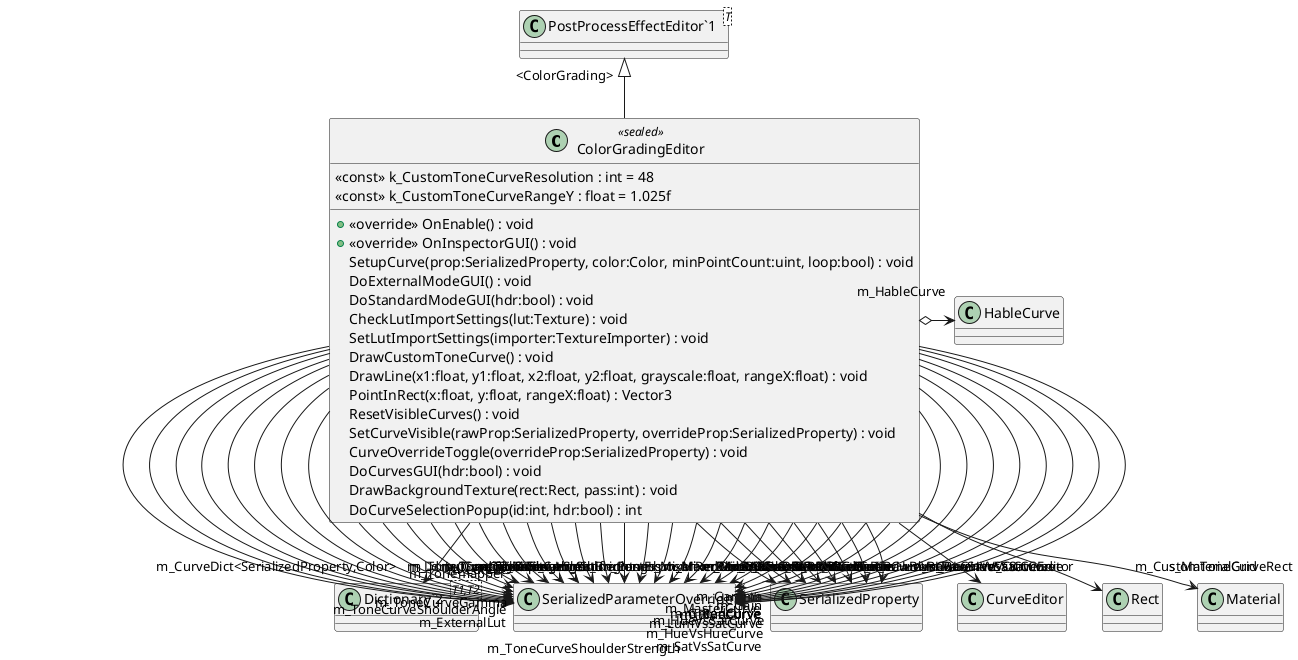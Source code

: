 @startuml
class ColorGradingEditor <<sealed>> {
    <<const>> k_CustomToneCurveResolution : int = 48
    <<const>> k_CustomToneCurveRangeY : float = 1.025f
    + <<override>> OnEnable() : void
    + <<override>> OnInspectorGUI() : void
    SetupCurve(prop:SerializedProperty, color:Color, minPointCount:uint, loop:bool) : void
    DoExternalModeGUI() : void
    DoStandardModeGUI(hdr:bool) : void
    CheckLutImportSettings(lut:Texture) : void
    SetLutImportSettings(importer:TextureImporter) : void
    DrawCustomToneCurve() : void
    DrawLine(x1:float, y1:float, x2:float, y2:float, grayscale:float, rangeX:float) : void
    PointInRect(x:float, y:float, rangeX:float) : Vector3
    ResetVisibleCurves() : void
    SetCurveVisible(rawProp:SerializedProperty, overrideProp:SerializedProperty) : void
    CurveOverrideToggle(overrideProp:SerializedProperty) : void
    DoCurvesGUI(hdr:bool) : void
    DrawBackgroundTexture(rect:Rect, pass:int) : void
    DoCurveSelectionPopup(id:int, hdr:bool) : int
}
class "PostProcessEffectEditor`1"<T> {
}
class "Dictionary`2"<T1,T2> {
}
"PostProcessEffectEditor`1" "<ColorGrading>" <|-- ColorGradingEditor
ColorGradingEditor --> "m_GradingMode" SerializedParameterOverride
ColorGradingEditor --> "m_ExternalLut" SerializedParameterOverride
ColorGradingEditor --> "m_Tonemapper" SerializedParameterOverride
ColorGradingEditor --> "m_ToneCurveToeStrength" SerializedParameterOverride
ColorGradingEditor --> "m_ToneCurveToeLength" SerializedParameterOverride
ColorGradingEditor --> "m_ToneCurveShoulderStrength" SerializedParameterOverride
ColorGradingEditor --> "m_ToneCurveShoulderLength" SerializedParameterOverride
ColorGradingEditor --> "m_ToneCurveShoulderAngle" SerializedParameterOverride
ColorGradingEditor --> "m_ToneCurveGamma" SerializedParameterOverride
ColorGradingEditor --> "m_LdrLut" SerializedParameterOverride
ColorGradingEditor --> "m_LdrLutContribution" SerializedParameterOverride
ColorGradingEditor --> "m_Temperature" SerializedParameterOverride
ColorGradingEditor --> "m_Tint" SerializedParameterOverride
ColorGradingEditor --> "m_ColorFilter" SerializedParameterOverride
ColorGradingEditor --> "m_HueShift" SerializedParameterOverride
ColorGradingEditor --> "m_Saturation" SerializedParameterOverride
ColorGradingEditor --> "m_Brightness" SerializedParameterOverride
ColorGradingEditor --> "m_PostExposure" SerializedParameterOverride
ColorGradingEditor --> "m_Contrast" SerializedParameterOverride
ColorGradingEditor --> "m_MixerRedOutRedIn" SerializedParameterOverride
ColorGradingEditor --> "m_MixerRedOutGreenIn" SerializedParameterOverride
ColorGradingEditor --> "m_MixerRedOutBlueIn" SerializedParameterOverride
ColorGradingEditor --> "m_MixerGreenOutRedIn" SerializedParameterOverride
ColorGradingEditor --> "m_MixerGreenOutGreenIn" SerializedParameterOverride
ColorGradingEditor --> "m_MixerGreenOutBlueIn" SerializedParameterOverride
ColorGradingEditor --> "m_MixerBlueOutRedIn" SerializedParameterOverride
ColorGradingEditor --> "m_MixerBlueOutGreenIn" SerializedParameterOverride
ColorGradingEditor --> "m_MixerBlueOutBlueIn" SerializedParameterOverride
ColorGradingEditor --> "m_Lift" SerializedParameterOverride
ColorGradingEditor --> "m_Gamma" SerializedParameterOverride
ColorGradingEditor --> "m_Gain" SerializedParameterOverride
ColorGradingEditor --> "m_MasterCurve" SerializedParameterOverride
ColorGradingEditor --> "m_RedCurve" SerializedParameterOverride
ColorGradingEditor --> "m_GreenCurve" SerializedParameterOverride
ColorGradingEditor --> "m_BlueCurve" SerializedParameterOverride
ColorGradingEditor --> "m_HueVsHueCurve" SerializedParameterOverride
ColorGradingEditor --> "m_HueVsSatCurve" SerializedParameterOverride
ColorGradingEditor --> "m_SatVsSatCurve" SerializedParameterOverride
ColorGradingEditor --> "m_LumVsSatCurve" SerializedParameterOverride
ColorGradingEditor --> "m_RawMasterCurve" SerializedProperty
ColorGradingEditor --> "m_RawRedCurve" SerializedProperty
ColorGradingEditor --> "m_RawGreenCurve" SerializedProperty
ColorGradingEditor --> "m_RawBlueCurve" SerializedProperty
ColorGradingEditor --> "m_RawHueVsHueCurve" SerializedProperty
ColorGradingEditor --> "m_RawHueVsSatCurve" SerializedProperty
ColorGradingEditor --> "m_RawSatVsSatCurve" SerializedProperty
ColorGradingEditor --> "m_RawLumVsSatCurve" SerializedProperty
ColorGradingEditor --> "m_CurveEditor" CurveEditor
ColorGradingEditor --> "m_CurveDict<SerializedProperty,Color>" "Dictionary`2"
ColorGradingEditor --> "m_CustomToneCurveRect" Rect
ColorGradingEditor o-> "m_HableCurve" HableCurve
ColorGradingEditor --> "s_MaterialGrid" Material
@enduml
